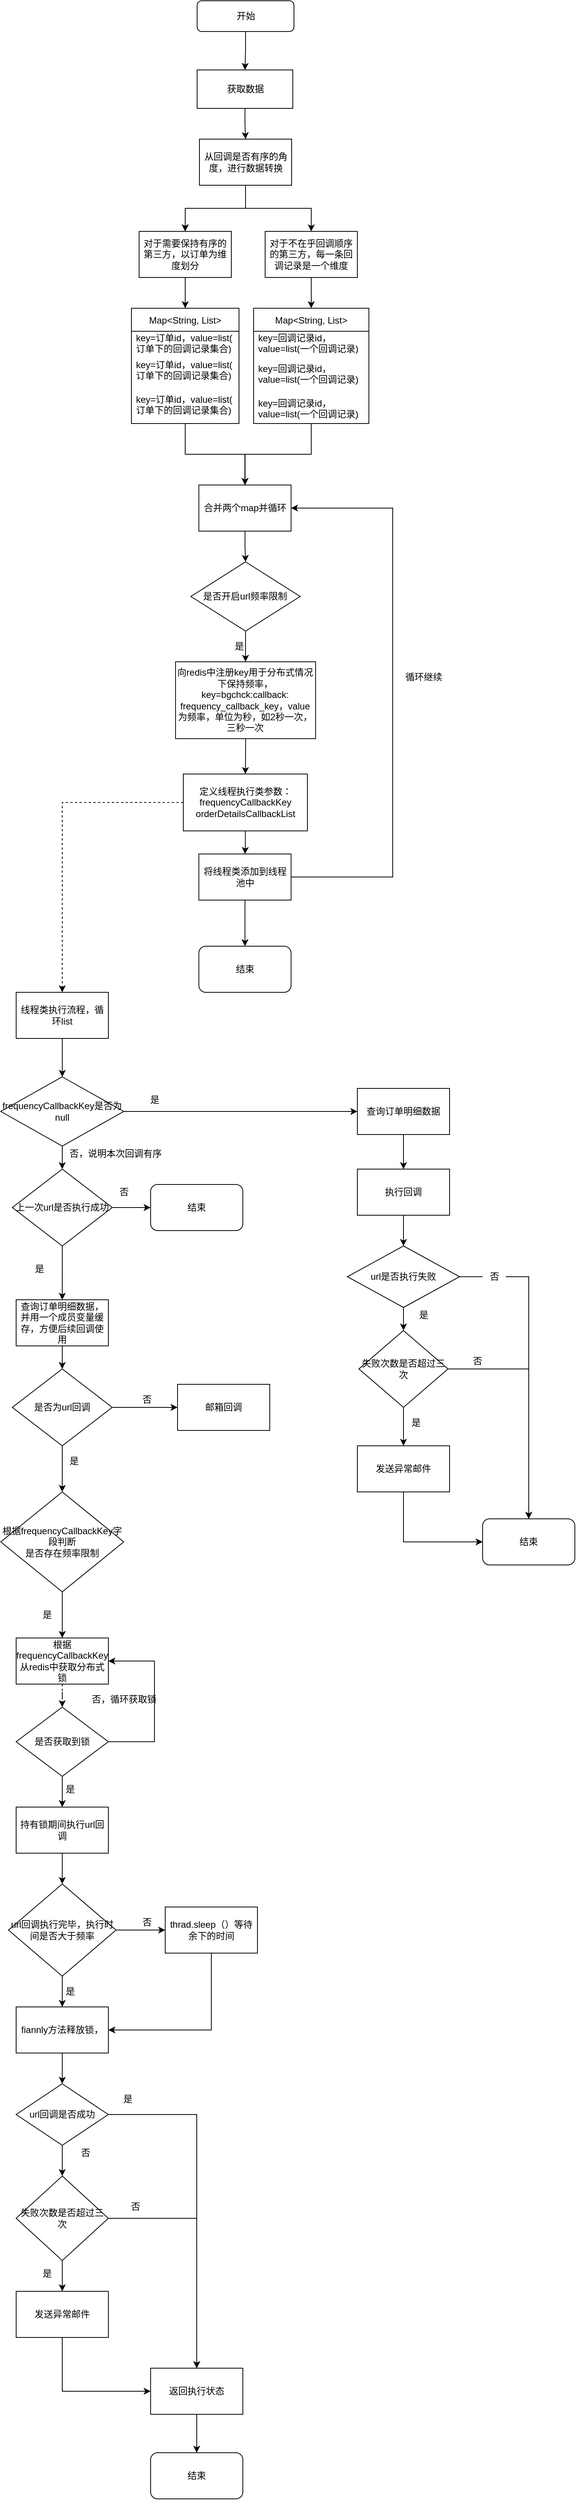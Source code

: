 <mxfile version="16.2.7" type="github">
  <diagram id="C5RBs43oDa-KdzZeNtuy" name="Page-1">
    <mxGraphModel dx="788" dy="585" grid="1" gridSize="10" guides="1" tooltips="1" connect="1" arrows="1" fold="1" page="1" pageScale="1" pageWidth="827" pageHeight="1169" math="0" shadow="0">
      <root>
        <mxCell id="WIyWlLk6GJQsqaUBKTNV-0" />
        <mxCell id="WIyWlLk6GJQsqaUBKTNV-1" parent="WIyWlLk6GJQsqaUBKTNV-0" />
        <mxCell id="MgLEf6diQMLtDa7vrzc0-2" value="" style="edgeStyle=orthogonalEdgeStyle;rounded=0;orthogonalLoop=1;jettySize=auto;html=1;" edge="1" parent="WIyWlLk6GJQsqaUBKTNV-1" source="MgLEf6diQMLtDa7vrzc0-0" target="MgLEf6diQMLtDa7vrzc0-1">
          <mxGeometry relative="1" as="geometry" />
        </mxCell>
        <mxCell id="MgLEf6diQMLtDa7vrzc0-0" value="开始" style="rounded=1;whiteSpace=wrap;html=1;" vertex="1" parent="WIyWlLk6GJQsqaUBKTNV-1">
          <mxGeometry x="325.5" y="40" width="126" height="40" as="geometry" />
        </mxCell>
        <mxCell id="MgLEf6diQMLtDa7vrzc0-6" value="" style="edgeStyle=orthogonalEdgeStyle;rounded=0;orthogonalLoop=1;jettySize=auto;html=1;" edge="1" parent="WIyWlLk6GJQsqaUBKTNV-1" source="MgLEf6diQMLtDa7vrzc0-1" target="MgLEf6diQMLtDa7vrzc0-5">
          <mxGeometry relative="1" as="geometry" />
        </mxCell>
        <mxCell id="MgLEf6diQMLtDa7vrzc0-1" value="获取数据" style="whiteSpace=wrap;html=1;rounded=0;" vertex="1" parent="WIyWlLk6GJQsqaUBKTNV-1">
          <mxGeometry x="325.5" y="130" width="124.5" height="50" as="geometry" />
        </mxCell>
        <mxCell id="MgLEf6diQMLtDa7vrzc0-15" value="" style="edgeStyle=orthogonalEdgeStyle;rounded=0;orthogonalLoop=1;jettySize=auto;html=1;fontSize=12;" edge="1" parent="WIyWlLk6GJQsqaUBKTNV-1" source="MgLEf6diQMLtDa7vrzc0-5" target="MgLEf6diQMLtDa7vrzc0-14">
          <mxGeometry relative="1" as="geometry" />
        </mxCell>
        <mxCell id="MgLEf6diQMLtDa7vrzc0-16" value="" style="edgeStyle=orthogonalEdgeStyle;rounded=0;orthogonalLoop=1;jettySize=auto;html=1;fontSize=12;" edge="1" parent="WIyWlLk6GJQsqaUBKTNV-1" source="MgLEf6diQMLtDa7vrzc0-5" target="MgLEf6diQMLtDa7vrzc0-14">
          <mxGeometry relative="1" as="geometry" />
        </mxCell>
        <mxCell id="MgLEf6diQMLtDa7vrzc0-18" style="edgeStyle=orthogonalEdgeStyle;rounded=0;orthogonalLoop=1;jettySize=auto;html=1;exitX=0.5;exitY=1;exitDx=0;exitDy=0;entryX=0.5;entryY=0;entryDx=0;entryDy=0;fontSize=12;" edge="1" parent="WIyWlLk6GJQsqaUBKTNV-1" source="MgLEf6diQMLtDa7vrzc0-5" target="MgLEf6diQMLtDa7vrzc0-17">
          <mxGeometry relative="1" as="geometry" />
        </mxCell>
        <mxCell id="MgLEf6diQMLtDa7vrzc0-5" value="从回调是否有序的角度，进行数据转换" style="whiteSpace=wrap;html=1;rounded=0;" vertex="1" parent="WIyWlLk6GJQsqaUBKTNV-1">
          <mxGeometry x="328.5" y="220" width="120" height="60" as="geometry" />
        </mxCell>
        <mxCell id="MgLEf6diQMLtDa7vrzc0-29" style="edgeStyle=orthogonalEdgeStyle;rounded=0;orthogonalLoop=1;jettySize=auto;html=1;exitX=0.5;exitY=1;exitDx=0;exitDy=0;fontSize=12;" edge="1" parent="WIyWlLk6GJQsqaUBKTNV-1" source="MgLEf6diQMLtDa7vrzc0-14" target="MgLEf6diQMLtDa7vrzc0-24">
          <mxGeometry relative="1" as="geometry" />
        </mxCell>
        <mxCell id="MgLEf6diQMLtDa7vrzc0-14" value="对于需要保持有序的第三方，以订单为维度划分" style="whiteSpace=wrap;html=1;rounded=0;shadow=0;glass=0;sketch=0;gradientColor=none;fillColor=default;strokeColor=default;" vertex="1" parent="WIyWlLk6GJQsqaUBKTNV-1">
          <mxGeometry x="250" y="340" width="120" height="60" as="geometry" />
        </mxCell>
        <mxCell id="MgLEf6diQMLtDa7vrzc0-35" style="edgeStyle=orthogonalEdgeStyle;rounded=0;orthogonalLoop=1;jettySize=auto;html=1;exitX=0.5;exitY=1;exitDx=0;exitDy=0;entryX=0.5;entryY=0;entryDx=0;entryDy=0;fontSize=12;" edge="1" parent="WIyWlLk6GJQsqaUBKTNV-1" source="MgLEf6diQMLtDa7vrzc0-17" target="MgLEf6diQMLtDa7vrzc0-30">
          <mxGeometry relative="1" as="geometry" />
        </mxCell>
        <mxCell id="MgLEf6diQMLtDa7vrzc0-17" value="对于不在乎回调顺序的第三方，每一条回调记录是一个维度" style="whiteSpace=wrap;html=1;rounded=0;" vertex="1" parent="WIyWlLk6GJQsqaUBKTNV-1">
          <mxGeometry x="414" y="340" width="120" height="60" as="geometry" />
        </mxCell>
        <mxCell id="MgLEf6diQMLtDa7vrzc0-38" value="" style="edgeStyle=orthogonalEdgeStyle;rounded=0;orthogonalLoop=1;jettySize=auto;html=1;fontSize=12;" edge="1" parent="WIyWlLk6GJQsqaUBKTNV-1" source="MgLEf6diQMLtDa7vrzc0-24" target="MgLEf6diQMLtDa7vrzc0-37">
          <mxGeometry relative="1" as="geometry" />
        </mxCell>
        <mxCell id="MgLEf6diQMLtDa7vrzc0-24" value="Map&lt;String, List&gt;" style="swimlane;fontStyle=0;childLayout=stackLayout;horizontal=1;startSize=30;horizontalStack=0;resizeParent=1;resizeParentMax=0;resizeLast=0;collapsible=1;marginBottom=0;fontSize=12;" vertex="1" parent="WIyWlLk6GJQsqaUBKTNV-1">
          <mxGeometry x="240" y="440" width="140" height="150" as="geometry" />
        </mxCell>
        <mxCell id="MgLEf6diQMLtDa7vrzc0-25" value="key=订单id，value=list(&#xa;订单下的回调记录集合)" style="text;strokeColor=none;fillColor=none;align=left;verticalAlign=middle;spacingLeft=4;spacingRight=4;overflow=hidden;points=[[0,0.5],[1,0.5]];portConstraint=eastwest;rotatable=0;fontSize=12;" vertex="1" parent="MgLEf6diQMLtDa7vrzc0-24">
          <mxGeometry y="30" width="140" height="30" as="geometry" />
        </mxCell>
        <mxCell id="MgLEf6diQMLtDa7vrzc0-26" value="key=订单id，value=list(&#xa;订单下的回调记录集合)" style="text;strokeColor=none;fillColor=none;align=left;verticalAlign=middle;spacingLeft=4;spacingRight=4;overflow=hidden;points=[[0,0.5],[1,0.5]];portConstraint=eastwest;rotatable=0;fontSize=12;" vertex="1" parent="MgLEf6diQMLtDa7vrzc0-24">
          <mxGeometry y="60" width="140" height="40" as="geometry" />
        </mxCell>
        <mxCell id="MgLEf6diQMLtDa7vrzc0-27" value="key=订单id，value=list(&#xa;订单下的回调记录集合)" style="text;strokeColor=none;fillColor=none;align=left;verticalAlign=middle;spacingLeft=4;spacingRight=4;overflow=hidden;points=[[0,0.5],[1,0.5]];portConstraint=eastwest;rotatable=0;fontSize=12;" vertex="1" parent="MgLEf6diQMLtDa7vrzc0-24">
          <mxGeometry y="100" width="140" height="50" as="geometry" />
        </mxCell>
        <mxCell id="MgLEf6diQMLtDa7vrzc0-39" value="" style="edgeStyle=orthogonalEdgeStyle;rounded=0;orthogonalLoop=1;jettySize=auto;html=1;fontSize=12;" edge="1" parent="WIyWlLk6GJQsqaUBKTNV-1" source="MgLEf6diQMLtDa7vrzc0-30" target="MgLEf6diQMLtDa7vrzc0-37">
          <mxGeometry relative="1" as="geometry" />
        </mxCell>
        <mxCell id="MgLEf6diQMLtDa7vrzc0-30" value="Map&lt;String, List&gt;" style="swimlane;fontStyle=0;childLayout=stackLayout;horizontal=1;startSize=30;horizontalStack=0;resizeParent=1;resizeParentMax=0;resizeLast=0;collapsible=1;marginBottom=0;fontSize=12;" vertex="1" parent="WIyWlLk6GJQsqaUBKTNV-1">
          <mxGeometry x="399" y="440" width="150" height="150" as="geometry" />
        </mxCell>
        <mxCell id="MgLEf6diQMLtDa7vrzc0-31" value="key=回调记录id，&#xa;value=list(一个回调记录)" style="text;strokeColor=none;fillColor=none;align=left;verticalAlign=middle;spacingLeft=4;spacingRight=4;overflow=hidden;points=[[0,0.5],[1,0.5]];portConstraint=eastwest;rotatable=0;fontSize=12;" vertex="1" parent="MgLEf6diQMLtDa7vrzc0-30">
          <mxGeometry y="30" width="150" height="30" as="geometry" />
        </mxCell>
        <mxCell id="MgLEf6diQMLtDa7vrzc0-32" value="key=回调记录id，&#xa;value=list(一个回调记录)" style="text;strokeColor=none;fillColor=none;align=left;verticalAlign=middle;spacingLeft=4;spacingRight=4;overflow=hidden;points=[[0,0.5],[1,0.5]];portConstraint=eastwest;rotatable=0;fontSize=12;" vertex="1" parent="MgLEf6diQMLtDa7vrzc0-30">
          <mxGeometry y="60" width="150" height="50" as="geometry" />
        </mxCell>
        <mxCell id="MgLEf6diQMLtDa7vrzc0-33" value="key=回调记录id，&#xa;value=list(一个回调记录)" style="text;strokeColor=none;fillColor=none;align=left;verticalAlign=middle;spacingLeft=4;spacingRight=4;overflow=hidden;points=[[0,0.5],[1,0.5]];portConstraint=eastwest;rotatable=0;fontSize=12;" vertex="1" parent="MgLEf6diQMLtDa7vrzc0-30">
          <mxGeometry y="110" width="150" height="40" as="geometry" />
        </mxCell>
        <mxCell id="MgLEf6diQMLtDa7vrzc0-43" value="" style="edgeStyle=orthogonalEdgeStyle;rounded=0;orthogonalLoop=1;jettySize=auto;html=1;fontSize=12;" edge="1" parent="WIyWlLk6GJQsqaUBKTNV-1" source="MgLEf6diQMLtDa7vrzc0-37" target="MgLEf6diQMLtDa7vrzc0-42">
          <mxGeometry relative="1" as="geometry" />
        </mxCell>
        <mxCell id="MgLEf6diQMLtDa7vrzc0-37" value="合并两个map并循环" style="whiteSpace=wrap;html=1;fontStyle=0;startSize=30;" vertex="1" parent="WIyWlLk6GJQsqaUBKTNV-1">
          <mxGeometry x="327.75" y="670" width="120" height="60" as="geometry" />
        </mxCell>
        <mxCell id="MgLEf6diQMLtDa7vrzc0-45" value="" style="edgeStyle=orthogonalEdgeStyle;rounded=0;orthogonalLoop=1;jettySize=auto;html=1;fontSize=12;" edge="1" parent="WIyWlLk6GJQsqaUBKTNV-1" source="MgLEf6diQMLtDa7vrzc0-42" target="MgLEf6diQMLtDa7vrzc0-44">
          <mxGeometry relative="1" as="geometry" />
        </mxCell>
        <mxCell id="MgLEf6diQMLtDa7vrzc0-42" value="是否开启url频率限制" style="rhombus;whiteSpace=wrap;html=1;fontStyle=0;startSize=30;" vertex="1" parent="WIyWlLk6GJQsqaUBKTNV-1">
          <mxGeometry x="317.38" y="770" width="142.25" height="90" as="geometry" />
        </mxCell>
        <mxCell id="MgLEf6diQMLtDa7vrzc0-50" value="" style="edgeStyle=orthogonalEdgeStyle;rounded=0;orthogonalLoop=1;jettySize=auto;html=1;fontSize=12;" edge="1" parent="WIyWlLk6GJQsqaUBKTNV-1" source="MgLEf6diQMLtDa7vrzc0-44" target="MgLEf6diQMLtDa7vrzc0-49">
          <mxGeometry relative="1" as="geometry" />
        </mxCell>
        <mxCell id="MgLEf6diQMLtDa7vrzc0-44" value="向redis中注册key用于分布式情况下保持频率，key=bgchck:callback:&lt;br&gt;frequency_callback_key，value为频率，单位为秒，如2秒一次，三秒一次" style="whiteSpace=wrap;html=1;fontStyle=0;startSize=30;" vertex="1" parent="WIyWlLk6GJQsqaUBKTNV-1">
          <mxGeometry x="297.38" y="900" width="182.26" height="100" as="geometry" />
        </mxCell>
        <mxCell id="MgLEf6diQMLtDa7vrzc0-46" value="是" style="text;html=1;align=center;verticalAlign=middle;resizable=0;points=[];autosize=1;strokeColor=none;fillColor=none;fontSize=12;" vertex="1" parent="WIyWlLk6GJQsqaUBKTNV-1">
          <mxGeometry x="365" y="870" width="30" height="20" as="geometry" />
        </mxCell>
        <mxCell id="MgLEf6diQMLtDa7vrzc0-52" value="" style="edgeStyle=orthogonalEdgeStyle;rounded=0;orthogonalLoop=1;jettySize=auto;html=1;fontSize=12;" edge="1" parent="WIyWlLk6GJQsqaUBKTNV-1" source="MgLEf6diQMLtDa7vrzc0-49" target="MgLEf6diQMLtDa7vrzc0-51">
          <mxGeometry relative="1" as="geometry" />
        </mxCell>
        <mxCell id="MgLEf6diQMLtDa7vrzc0-56" value="" style="edgeStyle=orthogonalEdgeStyle;rounded=0;orthogonalLoop=1;jettySize=auto;html=1;fontSize=12;dashed=1;" edge="1" parent="WIyWlLk6GJQsqaUBKTNV-1" source="MgLEf6diQMLtDa7vrzc0-49" target="MgLEf6diQMLtDa7vrzc0-55">
          <mxGeometry relative="1" as="geometry" />
        </mxCell>
        <mxCell id="MgLEf6diQMLtDa7vrzc0-49" value="定义线程执行类参数：&lt;br&gt;frequencyCallbackKey&lt;br&gt;orderDetailsCallbackList" style="whiteSpace=wrap;html=1;fontStyle=0;startSize=30;" vertex="1" parent="WIyWlLk6GJQsqaUBKTNV-1">
          <mxGeometry x="307.51" y="1046" width="161.49" height="74" as="geometry" />
        </mxCell>
        <mxCell id="MgLEf6diQMLtDa7vrzc0-53" style="edgeStyle=orthogonalEdgeStyle;rounded=0;orthogonalLoop=1;jettySize=auto;html=1;exitX=1;exitY=0.5;exitDx=0;exitDy=0;entryX=1;entryY=0.5;entryDx=0;entryDy=0;fontSize=12;" edge="1" parent="WIyWlLk6GJQsqaUBKTNV-1" source="MgLEf6diQMLtDa7vrzc0-51" target="MgLEf6diQMLtDa7vrzc0-37">
          <mxGeometry relative="1" as="geometry">
            <Array as="points">
              <mxPoint x="580" y="1180" />
              <mxPoint x="580" y="700" />
            </Array>
          </mxGeometry>
        </mxCell>
        <mxCell id="MgLEf6diQMLtDa7vrzc0-73" value="" style="edgeStyle=orthogonalEdgeStyle;rounded=0;orthogonalLoop=1;jettySize=auto;html=1;fontSize=12;" edge="1" parent="WIyWlLk6GJQsqaUBKTNV-1" source="MgLEf6diQMLtDa7vrzc0-51" target="MgLEf6diQMLtDa7vrzc0-72">
          <mxGeometry relative="1" as="geometry" />
        </mxCell>
        <mxCell id="MgLEf6diQMLtDa7vrzc0-51" value="将线程类添加到线程池中" style="whiteSpace=wrap;html=1;fontStyle=0;startSize=30;" vertex="1" parent="WIyWlLk6GJQsqaUBKTNV-1">
          <mxGeometry x="327.75" y="1150" width="120" height="60" as="geometry" />
        </mxCell>
        <mxCell id="MgLEf6diQMLtDa7vrzc0-54" value="循环继续" style="text;html=1;align=center;verticalAlign=middle;resizable=0;points=[];autosize=1;strokeColor=none;fillColor=none;fontSize=12;" vertex="1" parent="WIyWlLk6GJQsqaUBKTNV-1">
          <mxGeometry x="590" y="910" width="60" height="20" as="geometry" />
        </mxCell>
        <mxCell id="MgLEf6diQMLtDa7vrzc0-134" value="" style="edgeStyle=orthogonalEdgeStyle;rounded=0;orthogonalLoop=1;jettySize=auto;html=1;fontSize=12;" edge="1" parent="WIyWlLk6GJQsqaUBKTNV-1" source="MgLEf6diQMLtDa7vrzc0-55" target="MgLEf6diQMLtDa7vrzc0-133">
          <mxGeometry relative="1" as="geometry" />
        </mxCell>
        <mxCell id="MgLEf6diQMLtDa7vrzc0-55" value="线程类执行流程，循环list" style="whiteSpace=wrap;html=1;fontStyle=0;startSize=30;" vertex="1" parent="WIyWlLk6GJQsqaUBKTNV-1">
          <mxGeometry x="90.035" y="1330" width="120" height="60" as="geometry" />
        </mxCell>
        <mxCell id="MgLEf6diQMLtDa7vrzc0-60" value="" style="edgeStyle=orthogonalEdgeStyle;rounded=0;orthogonalLoop=1;jettySize=auto;html=1;fontSize=12;" edge="1" parent="WIyWlLk6GJQsqaUBKTNV-1" source="MgLEf6diQMLtDa7vrzc0-57" target="MgLEf6diQMLtDa7vrzc0-59">
          <mxGeometry relative="1" as="geometry" />
        </mxCell>
        <mxCell id="MgLEf6diQMLtDa7vrzc0-57" value="查询订单明细数据，并用一个成员变量缓存，方便后续回调使用" style="whiteSpace=wrap;html=1;fontStyle=0;startSize=30;" vertex="1" parent="WIyWlLk6GJQsqaUBKTNV-1">
          <mxGeometry x="89.995" y="1730" width="120" height="60" as="geometry" />
        </mxCell>
        <mxCell id="MgLEf6diQMLtDa7vrzc0-65" value="" style="edgeStyle=orthogonalEdgeStyle;rounded=0;orthogonalLoop=1;jettySize=auto;html=1;fontSize=12;" edge="1" parent="WIyWlLk6GJQsqaUBKTNV-1" source="MgLEf6diQMLtDa7vrzc0-59" target="MgLEf6diQMLtDa7vrzc0-64">
          <mxGeometry relative="1" as="geometry" />
        </mxCell>
        <mxCell id="MgLEf6diQMLtDa7vrzc0-68" value="" style="edgeStyle=orthogonalEdgeStyle;rounded=0;orthogonalLoop=1;jettySize=auto;html=1;fontSize=12;" edge="1" parent="WIyWlLk6GJQsqaUBKTNV-1" source="MgLEf6diQMLtDa7vrzc0-59" target="MgLEf6diQMLtDa7vrzc0-67">
          <mxGeometry relative="1" as="geometry" />
        </mxCell>
        <mxCell id="MgLEf6diQMLtDa7vrzc0-59" value="是否为url回调" style="rhombus;whiteSpace=wrap;html=1;fontStyle=0;startSize=30;" vertex="1" parent="WIyWlLk6GJQsqaUBKTNV-1">
          <mxGeometry x="85" y="1820" width="130" height="100" as="geometry" />
        </mxCell>
        <mxCell id="MgLEf6diQMLtDa7vrzc0-63" value="是" style="text;html=1;align=center;verticalAlign=middle;resizable=0;points=[];autosize=1;strokeColor=none;fillColor=none;fontSize=12;" vertex="1" parent="WIyWlLk6GJQsqaUBKTNV-1">
          <mxGeometry x="149.99" y="1930" width="30" height="20" as="geometry" />
        </mxCell>
        <mxCell id="MgLEf6diQMLtDa7vrzc0-64" value="邮箱回调" style="whiteSpace=wrap;html=1;fontStyle=0;startSize=30;" vertex="1" parent="WIyWlLk6GJQsqaUBKTNV-1">
          <mxGeometry x="300" y="1840" width="120" height="60" as="geometry" />
        </mxCell>
        <mxCell id="MgLEf6diQMLtDa7vrzc0-66" value="否" style="text;html=1;align=center;verticalAlign=middle;resizable=0;points=[];autosize=1;strokeColor=none;fillColor=none;fontSize=12;" vertex="1" parent="WIyWlLk6GJQsqaUBKTNV-1">
          <mxGeometry x="244.99" y="1850" width="30" height="20" as="geometry" />
        </mxCell>
        <mxCell id="MgLEf6diQMLtDa7vrzc0-70" value="" style="edgeStyle=orthogonalEdgeStyle;rounded=0;orthogonalLoop=1;jettySize=auto;html=1;fontSize=12;" edge="1" parent="WIyWlLk6GJQsqaUBKTNV-1" source="MgLEf6diQMLtDa7vrzc0-67" target="MgLEf6diQMLtDa7vrzc0-69">
          <mxGeometry relative="1" as="geometry" />
        </mxCell>
        <mxCell id="MgLEf6diQMLtDa7vrzc0-67" value="根据frequencyCallbackKey字段判断&lt;br&gt;是否存在频率限制" style="rhombus;whiteSpace=wrap;html=1;rounded=0;shadow=0;glass=0;sketch=0;fontSize=12;strokeColor=default;fillColor=default;gradientColor=none;" vertex="1" parent="WIyWlLk6GJQsqaUBKTNV-1">
          <mxGeometry x="70" y="1980" width="160" height="130" as="geometry" />
        </mxCell>
        <mxCell id="MgLEf6diQMLtDa7vrzc0-75" value="" style="edgeStyle=orthogonalEdgeStyle;rounded=0;orthogonalLoop=1;jettySize=auto;html=1;dashed=1;fontSize=12;" edge="1" parent="WIyWlLk6GJQsqaUBKTNV-1" source="MgLEf6diQMLtDa7vrzc0-69" target="MgLEf6diQMLtDa7vrzc0-74">
          <mxGeometry relative="1" as="geometry" />
        </mxCell>
        <mxCell id="MgLEf6diQMLtDa7vrzc0-69" value="根据frequencyCallbackKey从redis中获取分布式锁" style="whiteSpace=wrap;html=1;rounded=0;shadow=0;glass=0;sketch=0;gradientColor=none;" vertex="1" parent="WIyWlLk6GJQsqaUBKTNV-1">
          <mxGeometry x="90.0" y="2170" width="120" height="60" as="geometry" />
        </mxCell>
        <mxCell id="MgLEf6diQMLtDa7vrzc0-71" value="是" style="text;html=1;align=center;verticalAlign=middle;resizable=0;points=[];autosize=1;strokeColor=none;fillColor=none;fontSize=12;" vertex="1" parent="WIyWlLk6GJQsqaUBKTNV-1">
          <mxGeometry x="114.99" y="2130" width="30" height="20" as="geometry" />
        </mxCell>
        <mxCell id="MgLEf6diQMLtDa7vrzc0-72" value="结束" style="rounded=1;whiteSpace=wrap;html=1;fontStyle=0;startSize=30;" vertex="1" parent="WIyWlLk6GJQsqaUBKTNV-1">
          <mxGeometry x="327.75" y="1270" width="120" height="60" as="geometry" />
        </mxCell>
        <mxCell id="MgLEf6diQMLtDa7vrzc0-77" value="" style="edgeStyle=orthogonalEdgeStyle;rounded=0;orthogonalLoop=1;jettySize=auto;html=1;fontSize=12;" edge="1" parent="WIyWlLk6GJQsqaUBKTNV-1" source="MgLEf6diQMLtDa7vrzc0-74" target="MgLEf6diQMLtDa7vrzc0-76">
          <mxGeometry relative="1" as="geometry" />
        </mxCell>
        <mxCell id="MgLEf6diQMLtDa7vrzc0-90" style="edgeStyle=orthogonalEdgeStyle;rounded=0;orthogonalLoop=1;jettySize=auto;html=1;exitX=1;exitY=0.5;exitDx=0;exitDy=0;entryX=1;entryY=0.5;entryDx=0;entryDy=0;fontSize=12;" edge="1" parent="WIyWlLk6GJQsqaUBKTNV-1" source="MgLEf6diQMLtDa7vrzc0-74" target="MgLEf6diQMLtDa7vrzc0-69">
          <mxGeometry relative="1" as="geometry">
            <Array as="points">
              <mxPoint x="269.99" y="2305" />
              <mxPoint x="269.99" y="2200" />
            </Array>
          </mxGeometry>
        </mxCell>
        <mxCell id="MgLEf6diQMLtDa7vrzc0-74" value="是否获取到锁" style="rhombus;whiteSpace=wrap;html=1;rounded=0;shadow=0;glass=0;sketch=0;gradientColor=none;" vertex="1" parent="WIyWlLk6GJQsqaUBKTNV-1">
          <mxGeometry x="90.01" y="2260" width="119.99" height="90" as="geometry" />
        </mxCell>
        <mxCell id="MgLEf6diQMLtDa7vrzc0-82" value="" style="edgeStyle=orthogonalEdgeStyle;rounded=0;orthogonalLoop=1;jettySize=auto;html=1;fontSize=12;" edge="1" parent="WIyWlLk6GJQsqaUBKTNV-1" source="MgLEf6diQMLtDa7vrzc0-76" target="MgLEf6diQMLtDa7vrzc0-81">
          <mxGeometry relative="1" as="geometry" />
        </mxCell>
        <mxCell id="MgLEf6diQMLtDa7vrzc0-76" value="持有锁期间执行url回调" style="whiteSpace=wrap;html=1;rounded=0;shadow=0;glass=0;sketch=0;gradientColor=none;" vertex="1" parent="WIyWlLk6GJQsqaUBKTNV-1">
          <mxGeometry x="89.995" y="2390" width="120" height="60" as="geometry" />
        </mxCell>
        <mxCell id="MgLEf6diQMLtDa7vrzc0-78" value="是" style="text;html=1;align=center;verticalAlign=middle;resizable=0;points=[];autosize=1;strokeColor=none;fillColor=none;fontSize=12;" vertex="1" parent="WIyWlLk6GJQsqaUBKTNV-1">
          <mxGeometry x="144.99" y="2357" width="30" height="20" as="geometry" />
        </mxCell>
        <mxCell id="MgLEf6diQMLtDa7vrzc0-84" value="" style="edgeStyle=orthogonalEdgeStyle;rounded=0;orthogonalLoop=1;jettySize=auto;html=1;fontSize=12;" edge="1" parent="WIyWlLk6GJQsqaUBKTNV-1" source="MgLEf6diQMLtDa7vrzc0-81" target="MgLEf6diQMLtDa7vrzc0-83">
          <mxGeometry relative="1" as="geometry" />
        </mxCell>
        <mxCell id="MgLEf6diQMLtDa7vrzc0-93" value="" style="edgeStyle=orthogonalEdgeStyle;rounded=0;orthogonalLoop=1;jettySize=auto;html=1;fontSize=12;" edge="1" parent="WIyWlLk6GJQsqaUBKTNV-1" source="MgLEf6diQMLtDa7vrzc0-81" target="MgLEf6diQMLtDa7vrzc0-92">
          <mxGeometry relative="1" as="geometry" />
        </mxCell>
        <mxCell id="MgLEf6diQMLtDa7vrzc0-81" value="&lt;span&gt;url回调执行完毕，执行时间是否大于频率&lt;/span&gt;" style="rhombus;whiteSpace=wrap;html=1;rounded=0;shadow=0;glass=0;sketch=0;gradientColor=none;" vertex="1" parent="WIyWlLk6GJQsqaUBKTNV-1">
          <mxGeometry x="80" y="2490" width="140" height="120" as="geometry" />
        </mxCell>
        <mxCell id="MgLEf6diQMLtDa7vrzc0-114" value="" style="edgeStyle=orthogonalEdgeStyle;rounded=0;orthogonalLoop=1;jettySize=auto;html=1;fontSize=12;" edge="1" parent="WIyWlLk6GJQsqaUBKTNV-1" source="MgLEf6diQMLtDa7vrzc0-83" target="MgLEf6diQMLtDa7vrzc0-113">
          <mxGeometry relative="1" as="geometry" />
        </mxCell>
        <mxCell id="MgLEf6diQMLtDa7vrzc0-83" value="fiannly方法释放锁，" style="whiteSpace=wrap;html=1;rounded=0;shadow=0;glass=0;sketch=0;gradientColor=none;" vertex="1" parent="WIyWlLk6GJQsqaUBKTNV-1">
          <mxGeometry x="90.0" y="2650" width="120" height="60" as="geometry" />
        </mxCell>
        <mxCell id="MgLEf6diQMLtDa7vrzc0-85" value="是" style="text;html=1;align=center;verticalAlign=middle;resizable=0;points=[];autosize=1;strokeColor=none;fillColor=none;fontSize=12;" vertex="1" parent="WIyWlLk6GJQsqaUBKTNV-1">
          <mxGeometry x="144.99" y="2620" width="30" height="20" as="geometry" />
        </mxCell>
        <mxCell id="MgLEf6diQMLtDa7vrzc0-91" value="否，循环获取锁" style="text;html=1;align=center;verticalAlign=middle;resizable=0;points=[];autosize=1;strokeColor=none;fillColor=none;fontSize=12;" vertex="1" parent="WIyWlLk6GJQsqaUBKTNV-1">
          <mxGeometry x="179.99" y="2240" width="100" height="20" as="geometry" />
        </mxCell>
        <mxCell id="MgLEf6diQMLtDa7vrzc0-95" style="edgeStyle=orthogonalEdgeStyle;rounded=0;orthogonalLoop=1;jettySize=auto;html=1;exitX=0.5;exitY=1;exitDx=0;exitDy=0;entryX=1;entryY=0.5;entryDx=0;entryDy=0;fontSize=12;" edge="1" parent="WIyWlLk6GJQsqaUBKTNV-1" source="MgLEf6diQMLtDa7vrzc0-92" target="MgLEf6diQMLtDa7vrzc0-83">
          <mxGeometry relative="1" as="geometry" />
        </mxCell>
        <mxCell id="MgLEf6diQMLtDa7vrzc0-92" value="thrad.sleep（）等待余下的时间" style="whiteSpace=wrap;html=1;rounded=0;shadow=0;glass=0;sketch=0;gradientColor=none;" vertex="1" parent="WIyWlLk6GJQsqaUBKTNV-1">
          <mxGeometry x="283.99" y="2520" width="120" height="60" as="geometry" />
        </mxCell>
        <mxCell id="MgLEf6diQMLtDa7vrzc0-94" value="否" style="text;html=1;align=center;verticalAlign=middle;resizable=0;points=[];autosize=1;strokeColor=none;fillColor=none;fontSize=12;" vertex="1" parent="WIyWlLk6GJQsqaUBKTNV-1">
          <mxGeometry x="244.99" y="2530" width="30" height="20" as="geometry" />
        </mxCell>
        <mxCell id="MgLEf6diQMLtDa7vrzc0-101" value="" style="edgeStyle=orthogonalEdgeStyle;rounded=0;orthogonalLoop=1;jettySize=auto;html=1;fontSize=12;" edge="1" parent="WIyWlLk6GJQsqaUBKTNV-1" source="MgLEf6diQMLtDa7vrzc0-98" target="MgLEf6diQMLtDa7vrzc0-100">
          <mxGeometry relative="1" as="geometry" />
        </mxCell>
        <mxCell id="MgLEf6diQMLtDa7vrzc0-121" style="edgeStyle=orthogonalEdgeStyle;rounded=0;orthogonalLoop=1;jettySize=auto;html=1;exitX=1;exitY=0.5;exitDx=0;exitDy=0;entryX=0.5;entryY=0;entryDx=0;entryDy=0;fontSize=12;" edge="1" parent="WIyWlLk6GJQsqaUBKTNV-1" source="MgLEf6diQMLtDa7vrzc0-98" target="MgLEf6diQMLtDa7vrzc0-108">
          <mxGeometry relative="1" as="geometry" />
        </mxCell>
        <mxCell id="MgLEf6diQMLtDa7vrzc0-98" value="失败次数是否超过三次" style="rhombus;whiteSpace=wrap;html=1;rounded=0;shadow=0;glass=0;sketch=0;gradientColor=none;" vertex="1" parent="WIyWlLk6GJQsqaUBKTNV-1">
          <mxGeometry x="90.03" y="2870" width="119.99" height="110" as="geometry" />
        </mxCell>
        <mxCell id="MgLEf6diQMLtDa7vrzc0-120" style="edgeStyle=orthogonalEdgeStyle;rounded=0;orthogonalLoop=1;jettySize=auto;html=1;exitX=0.5;exitY=1;exitDx=0;exitDy=0;entryX=0;entryY=0.5;entryDx=0;entryDy=0;fontSize=12;" edge="1" parent="WIyWlLk6GJQsqaUBKTNV-1" source="MgLEf6diQMLtDa7vrzc0-100" target="MgLEf6diQMLtDa7vrzc0-108">
          <mxGeometry relative="1" as="geometry" />
        </mxCell>
        <mxCell id="MgLEf6diQMLtDa7vrzc0-100" value="发送异常邮件" style="whiteSpace=wrap;html=1;rounded=0;shadow=0;glass=0;sketch=0;gradientColor=none;" vertex="1" parent="WIyWlLk6GJQsqaUBKTNV-1">
          <mxGeometry x="90.015" y="3020" width="120" height="60" as="geometry" />
        </mxCell>
        <mxCell id="MgLEf6diQMLtDa7vrzc0-102" value="是" style="text;html=1;align=center;verticalAlign=middle;resizable=0;points=[];autosize=1;strokeColor=none;fillColor=none;fontSize=12;" vertex="1" parent="WIyWlLk6GJQsqaUBKTNV-1">
          <mxGeometry x="115.01" y="2987" width="30" height="20" as="geometry" />
        </mxCell>
        <mxCell id="MgLEf6diQMLtDa7vrzc0-172" value="" style="edgeStyle=orthogonalEdgeStyle;rounded=0;orthogonalLoop=1;jettySize=auto;html=1;fontSize=12;" edge="1" parent="WIyWlLk6GJQsqaUBKTNV-1" source="MgLEf6diQMLtDa7vrzc0-108" target="MgLEf6diQMLtDa7vrzc0-171">
          <mxGeometry relative="1" as="geometry" />
        </mxCell>
        <mxCell id="MgLEf6diQMLtDa7vrzc0-108" value="返回执行状态" style="rounded=0;whiteSpace=wrap;html=1;shadow=0;glass=0;sketch=0;fontSize=12;strokeColor=default;fillColor=default;gradientColor=none;" vertex="1" parent="WIyWlLk6GJQsqaUBKTNV-1">
          <mxGeometry x="264.99" y="3120" width="120" height="60" as="geometry" />
        </mxCell>
        <mxCell id="MgLEf6diQMLtDa7vrzc0-112" value="否" style="text;html=1;align=center;verticalAlign=middle;resizable=0;points=[];autosize=1;strokeColor=none;fillColor=none;fontSize=12;" vertex="1" parent="WIyWlLk6GJQsqaUBKTNV-1">
          <mxGeometry x="230" y="2900" width="30" height="20" as="geometry" />
        </mxCell>
        <mxCell id="MgLEf6diQMLtDa7vrzc0-115" value="" style="edgeStyle=orthogonalEdgeStyle;rounded=0;orthogonalLoop=1;jettySize=auto;html=1;fontSize=12;" edge="1" parent="WIyWlLk6GJQsqaUBKTNV-1" source="MgLEf6diQMLtDa7vrzc0-113" target="MgLEf6diQMLtDa7vrzc0-98">
          <mxGeometry relative="1" as="geometry" />
        </mxCell>
        <mxCell id="MgLEf6diQMLtDa7vrzc0-122" style="edgeStyle=orthogonalEdgeStyle;rounded=0;orthogonalLoop=1;jettySize=auto;html=1;exitX=1;exitY=0.5;exitDx=0;exitDy=0;entryX=0.5;entryY=0;entryDx=0;entryDy=0;fontSize=12;" edge="1" parent="WIyWlLk6GJQsqaUBKTNV-1" source="MgLEf6diQMLtDa7vrzc0-113" target="MgLEf6diQMLtDa7vrzc0-108">
          <mxGeometry relative="1" as="geometry" />
        </mxCell>
        <mxCell id="MgLEf6diQMLtDa7vrzc0-113" value="url回调是否成功" style="rhombus;whiteSpace=wrap;html=1;rounded=0;shadow=0;glass=0;sketch=0;fontSize=12;strokeColor=default;fillColor=default;gradientColor=none;" vertex="1" parent="WIyWlLk6GJQsqaUBKTNV-1">
          <mxGeometry x="89.99" y="2750" width="120" height="80" as="geometry" />
        </mxCell>
        <mxCell id="MgLEf6diQMLtDa7vrzc0-116" value="否" style="text;html=1;align=center;verticalAlign=middle;resizable=0;points=[];autosize=1;strokeColor=none;fillColor=none;fontSize=12;" vertex="1" parent="WIyWlLk6GJQsqaUBKTNV-1">
          <mxGeometry x="164.99" y="2830" width="30" height="20" as="geometry" />
        </mxCell>
        <mxCell id="MgLEf6diQMLtDa7vrzc0-117" value="是" style="text;html=1;align=center;verticalAlign=middle;resizable=0;points=[];autosize=1;strokeColor=none;fillColor=none;fontSize=12;" vertex="1" parent="WIyWlLk6GJQsqaUBKTNV-1">
          <mxGeometry x="220" y="2760" width="30" height="20" as="geometry" />
        </mxCell>
        <mxCell id="MgLEf6diQMLtDa7vrzc0-139" value="" style="edgeStyle=orthogonalEdgeStyle;rounded=0;orthogonalLoop=1;jettySize=auto;html=1;fontSize=12;" edge="1" parent="WIyWlLk6GJQsqaUBKTNV-1" source="MgLEf6diQMLtDa7vrzc0-133" target="MgLEf6diQMLtDa7vrzc0-138">
          <mxGeometry relative="1" as="geometry" />
        </mxCell>
        <mxCell id="MgLEf6diQMLtDa7vrzc0-148" value="" style="edgeStyle=orthogonalEdgeStyle;rounded=0;orthogonalLoop=1;jettySize=auto;html=1;fontSize=12;" edge="1" parent="WIyWlLk6GJQsqaUBKTNV-1" source="MgLEf6diQMLtDa7vrzc0-133" target="MgLEf6diQMLtDa7vrzc0-147">
          <mxGeometry relative="1" as="geometry" />
        </mxCell>
        <mxCell id="MgLEf6diQMLtDa7vrzc0-133" value="&lt;span&gt;frequencyCallbackKey是否为null&lt;/span&gt;" style="rhombus;whiteSpace=wrap;html=1;fontStyle=0;startSize=30;" vertex="1" parent="WIyWlLk6GJQsqaUBKTNV-1">
          <mxGeometry x="70" y="1440" width="160" height="90" as="geometry" />
        </mxCell>
        <mxCell id="MgLEf6diQMLtDa7vrzc0-136" value="否，说明本次回调有序" style="text;html=1;align=center;verticalAlign=middle;resizable=0;points=[];autosize=1;strokeColor=none;fillColor=none;fontSize=12;" vertex="1" parent="WIyWlLk6GJQsqaUBKTNV-1">
          <mxGeometry x="153.99" y="1530" width="130" height="20" as="geometry" />
        </mxCell>
        <mxCell id="MgLEf6diQMLtDa7vrzc0-140" style="edgeStyle=orthogonalEdgeStyle;rounded=0;orthogonalLoop=1;jettySize=auto;html=1;exitX=0.5;exitY=1;exitDx=0;exitDy=0;entryX=0.5;entryY=0;entryDx=0;entryDy=0;fontSize=12;" edge="1" parent="WIyWlLk6GJQsqaUBKTNV-1" source="MgLEf6diQMLtDa7vrzc0-138" target="MgLEf6diQMLtDa7vrzc0-57">
          <mxGeometry relative="1" as="geometry" />
        </mxCell>
        <mxCell id="MgLEf6diQMLtDa7vrzc0-144" value="" style="edgeStyle=orthogonalEdgeStyle;rounded=0;orthogonalLoop=1;jettySize=auto;html=1;fontSize=12;" edge="1" parent="WIyWlLk6GJQsqaUBKTNV-1" source="MgLEf6diQMLtDa7vrzc0-138" target="MgLEf6diQMLtDa7vrzc0-143">
          <mxGeometry relative="1" as="geometry" />
        </mxCell>
        <mxCell id="MgLEf6diQMLtDa7vrzc0-138" value="上一次url是否执行成功" style="rhombus;whiteSpace=wrap;html=1;fontStyle=0;startSize=30;" vertex="1" parent="WIyWlLk6GJQsqaUBKTNV-1">
          <mxGeometry x="85.03" y="1560" width="130.01" height="100" as="geometry" />
        </mxCell>
        <mxCell id="MgLEf6diQMLtDa7vrzc0-141" value="是" style="text;html=1;align=center;verticalAlign=middle;resizable=0;points=[];autosize=1;strokeColor=none;fillColor=none;fontSize=12;" vertex="1" parent="WIyWlLk6GJQsqaUBKTNV-1">
          <mxGeometry x="105" y="1680" width="30" height="20" as="geometry" />
        </mxCell>
        <mxCell id="MgLEf6diQMLtDa7vrzc0-143" value="结束" style="whiteSpace=wrap;html=1;fontStyle=0;startSize=30;rounded=1;" vertex="1" parent="WIyWlLk6GJQsqaUBKTNV-1">
          <mxGeometry x="264.985" y="1580" width="120" height="60" as="geometry" />
        </mxCell>
        <mxCell id="MgLEf6diQMLtDa7vrzc0-145" value="否" style="text;html=1;align=center;verticalAlign=middle;resizable=0;points=[];autosize=1;strokeColor=none;fillColor=none;fontSize=12;" vertex="1" parent="WIyWlLk6GJQsqaUBKTNV-1">
          <mxGeometry x="215" y="1580" width="30" height="20" as="geometry" />
        </mxCell>
        <mxCell id="MgLEf6diQMLtDa7vrzc0-151" value="" style="edgeStyle=orthogonalEdgeStyle;rounded=0;orthogonalLoop=1;jettySize=auto;html=1;fontSize=12;" edge="1" parent="WIyWlLk6GJQsqaUBKTNV-1" source="MgLEf6diQMLtDa7vrzc0-147" target="MgLEf6diQMLtDa7vrzc0-150">
          <mxGeometry relative="1" as="geometry" />
        </mxCell>
        <mxCell id="MgLEf6diQMLtDa7vrzc0-147" value="查询订单明细数据" style="whiteSpace=wrap;html=1;fontStyle=0;startSize=30;" vertex="1" parent="WIyWlLk6GJQsqaUBKTNV-1">
          <mxGeometry x="534" y="1455" width="120" height="60" as="geometry" />
        </mxCell>
        <mxCell id="MgLEf6diQMLtDa7vrzc0-149" value="是" style="text;html=1;align=center;verticalAlign=middle;resizable=0;points=[];autosize=1;strokeColor=none;fillColor=none;fontSize=12;" vertex="1" parent="WIyWlLk6GJQsqaUBKTNV-1">
          <mxGeometry x="255" y="1460" width="30" height="20" as="geometry" />
        </mxCell>
        <mxCell id="MgLEf6diQMLtDa7vrzc0-154" value="" style="edgeStyle=orthogonalEdgeStyle;rounded=0;orthogonalLoop=1;jettySize=auto;html=1;fontSize=12;" edge="1" parent="WIyWlLk6GJQsqaUBKTNV-1" source="MgLEf6diQMLtDa7vrzc0-150" target="MgLEf6diQMLtDa7vrzc0-153">
          <mxGeometry relative="1" as="geometry" />
        </mxCell>
        <mxCell id="MgLEf6diQMLtDa7vrzc0-150" value="执行回调" style="whiteSpace=wrap;html=1;fontStyle=0;startSize=30;" vertex="1" parent="WIyWlLk6GJQsqaUBKTNV-1">
          <mxGeometry x="534" y="1560" width="120" height="60" as="geometry" />
        </mxCell>
        <mxCell id="MgLEf6diQMLtDa7vrzc0-156" value="" style="edgeStyle=orthogonalEdgeStyle;rounded=0;orthogonalLoop=1;jettySize=auto;html=1;fontSize=12;startArrow=none;" edge="1" parent="WIyWlLk6GJQsqaUBKTNV-1" source="MgLEf6diQMLtDa7vrzc0-158" target="MgLEf6diQMLtDa7vrzc0-155">
          <mxGeometry relative="1" as="geometry">
            <Array as="points">
              <mxPoint x="757" y="1700" />
            </Array>
          </mxGeometry>
        </mxCell>
        <mxCell id="MgLEf6diQMLtDa7vrzc0-162" value="" style="edgeStyle=orthogonalEdgeStyle;rounded=0;orthogonalLoop=1;jettySize=auto;html=1;fontSize=12;" edge="1" parent="WIyWlLk6GJQsqaUBKTNV-1" source="MgLEf6diQMLtDa7vrzc0-153" target="MgLEf6diQMLtDa7vrzc0-161">
          <mxGeometry relative="1" as="geometry" />
        </mxCell>
        <mxCell id="MgLEf6diQMLtDa7vrzc0-153" value="url是否执行失败" style="rhombus;whiteSpace=wrap;html=1;fontStyle=0;startSize=30;" vertex="1" parent="WIyWlLk6GJQsqaUBKTNV-1">
          <mxGeometry x="521" y="1660" width="146" height="80" as="geometry" />
        </mxCell>
        <mxCell id="MgLEf6diQMLtDa7vrzc0-155" value="结束" style="whiteSpace=wrap;html=1;fontStyle=0;startSize=30;rounded=1;" vertex="1" parent="WIyWlLk6GJQsqaUBKTNV-1">
          <mxGeometry x="697" y="2015" width="120" height="60" as="geometry" />
        </mxCell>
        <mxCell id="MgLEf6diQMLtDa7vrzc0-165" style="edgeStyle=orthogonalEdgeStyle;rounded=0;orthogonalLoop=1;jettySize=auto;html=1;exitX=1;exitY=0.5;exitDx=0;exitDy=0;entryX=0.5;entryY=0;entryDx=0;entryDy=0;fontSize=12;" edge="1" parent="WIyWlLk6GJQsqaUBKTNV-1" source="MgLEf6diQMLtDa7vrzc0-161" target="MgLEf6diQMLtDa7vrzc0-155">
          <mxGeometry relative="1" as="geometry" />
        </mxCell>
        <mxCell id="MgLEf6diQMLtDa7vrzc0-168" value="" style="edgeStyle=orthogonalEdgeStyle;rounded=0;orthogonalLoop=1;jettySize=auto;html=1;fontSize=12;" edge="1" parent="WIyWlLk6GJQsqaUBKTNV-1" source="MgLEf6diQMLtDa7vrzc0-161" target="MgLEf6diQMLtDa7vrzc0-167">
          <mxGeometry relative="1" as="geometry" />
        </mxCell>
        <mxCell id="MgLEf6diQMLtDa7vrzc0-161" value="失败次数是否超过三次" style="rhombus;whiteSpace=wrap;html=1;fontStyle=0;startSize=30;" vertex="1" parent="WIyWlLk6GJQsqaUBKTNV-1">
          <mxGeometry x="536" y="1770" width="116" height="100" as="geometry" />
        </mxCell>
        <mxCell id="MgLEf6diQMLtDa7vrzc0-163" value="是" style="text;html=1;align=center;verticalAlign=middle;resizable=0;points=[];autosize=1;strokeColor=none;fillColor=none;fontSize=12;" vertex="1" parent="WIyWlLk6GJQsqaUBKTNV-1">
          <mxGeometry x="605" y="1740" width="30" height="20" as="geometry" />
        </mxCell>
        <mxCell id="MgLEf6diQMLtDa7vrzc0-158" value="否" style="text;html=1;align=center;verticalAlign=middle;resizable=0;points=[];autosize=1;strokeColor=none;fillColor=none;fontSize=12;" vertex="1" parent="WIyWlLk6GJQsqaUBKTNV-1">
          <mxGeometry x="697" y="1690" width="30" height="20" as="geometry" />
        </mxCell>
        <mxCell id="MgLEf6diQMLtDa7vrzc0-164" value="" style="edgeStyle=orthogonalEdgeStyle;rounded=0;orthogonalLoop=1;jettySize=auto;html=1;fontSize=12;endArrow=none;" edge="1" parent="WIyWlLk6GJQsqaUBKTNV-1" source="MgLEf6diQMLtDa7vrzc0-153" target="MgLEf6diQMLtDa7vrzc0-158">
          <mxGeometry relative="1" as="geometry">
            <mxPoint x="667" y="1700" as="sourcePoint" />
            <mxPoint x="757" y="1930" as="targetPoint" />
          </mxGeometry>
        </mxCell>
        <mxCell id="MgLEf6diQMLtDa7vrzc0-166" value="否" style="text;html=1;align=center;verticalAlign=middle;resizable=0;points=[];autosize=1;strokeColor=none;fillColor=none;fontSize=12;" vertex="1" parent="WIyWlLk6GJQsqaUBKTNV-1">
          <mxGeometry x="675" y="1800" width="30" height="20" as="geometry" />
        </mxCell>
        <mxCell id="MgLEf6diQMLtDa7vrzc0-170" style="edgeStyle=orthogonalEdgeStyle;rounded=0;orthogonalLoop=1;jettySize=auto;html=1;exitX=0.5;exitY=1;exitDx=0;exitDy=0;entryX=0;entryY=0.5;entryDx=0;entryDy=0;fontSize=12;" edge="1" parent="WIyWlLk6GJQsqaUBKTNV-1" source="MgLEf6diQMLtDa7vrzc0-167" target="MgLEf6diQMLtDa7vrzc0-155">
          <mxGeometry relative="1" as="geometry" />
        </mxCell>
        <mxCell id="MgLEf6diQMLtDa7vrzc0-167" value="发送异常邮件" style="whiteSpace=wrap;html=1;fontStyle=0;startSize=30;" vertex="1" parent="WIyWlLk6GJQsqaUBKTNV-1">
          <mxGeometry x="534" y="1920" width="120" height="60" as="geometry" />
        </mxCell>
        <mxCell id="MgLEf6diQMLtDa7vrzc0-169" value="是" style="text;html=1;align=center;verticalAlign=middle;resizable=0;points=[];autosize=1;strokeColor=none;fillColor=none;fontSize=12;" vertex="1" parent="WIyWlLk6GJQsqaUBKTNV-1">
          <mxGeometry x="595" y="1880" width="30" height="20" as="geometry" />
        </mxCell>
        <mxCell id="MgLEf6diQMLtDa7vrzc0-171" value="结束" style="whiteSpace=wrap;html=1;rounded=1;shadow=0;glass=0;sketch=0;gradientColor=none;" vertex="1" parent="WIyWlLk6GJQsqaUBKTNV-1">
          <mxGeometry x="264.99" y="3230" width="120" height="60" as="geometry" />
        </mxCell>
      </root>
    </mxGraphModel>
  </diagram>
</mxfile>

